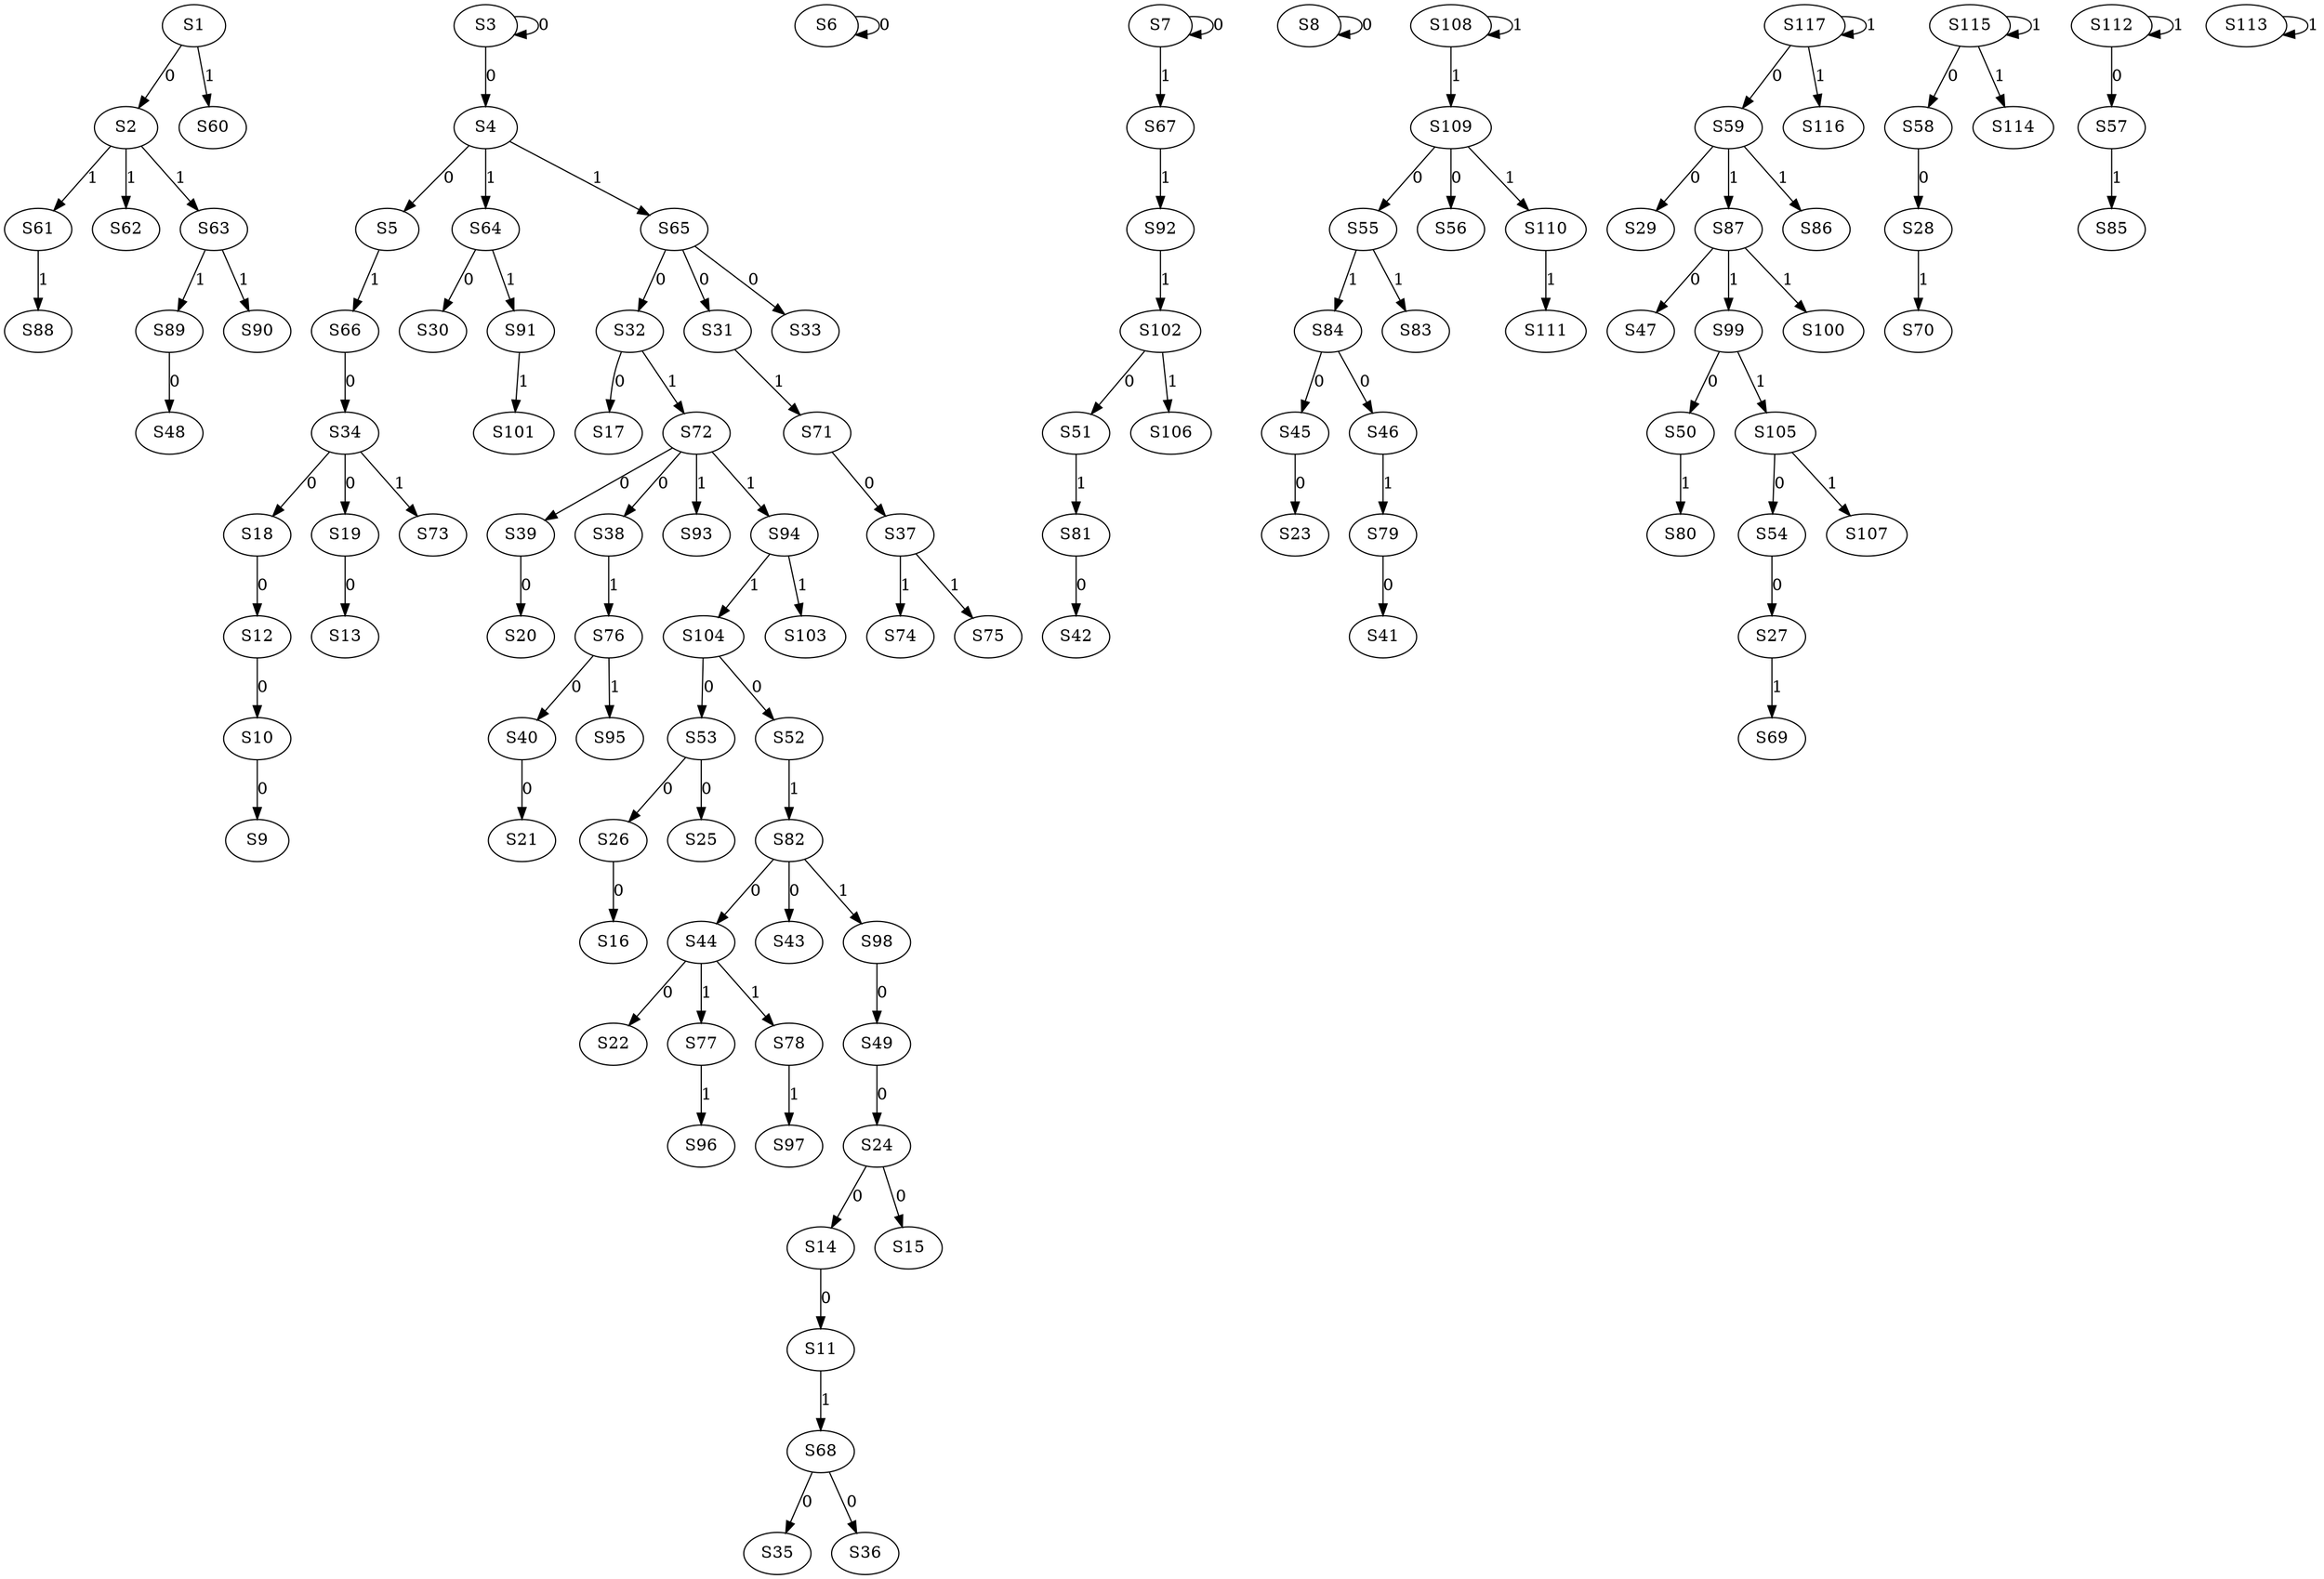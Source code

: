 strict digraph {
	S1 -> S2 [ label = 0 ];
	S3 -> S3 [ label = 0 ];
	S3 -> S4 [ label = 0 ];
	S4 -> S5 [ label = 0 ];
	S6 -> S6 [ label = 0 ];
	S7 -> S7 [ label = 0 ];
	S8 -> S8 [ label = 0 ];
	S10 -> S9 [ label = 0 ];
	S12 -> S10 [ label = 0 ];
	S14 -> S11 [ label = 0 ];
	S18 -> S12 [ label = 0 ];
	S19 -> S13 [ label = 0 ];
	S24 -> S14 [ label = 0 ];
	S24 -> S15 [ label = 0 ];
	S26 -> S16 [ label = 0 ];
	S32 -> S17 [ label = 0 ];
	S34 -> S18 [ label = 0 ];
	S34 -> S19 [ label = 0 ];
	S39 -> S20 [ label = 0 ];
	S40 -> S21 [ label = 0 ];
	S44 -> S22 [ label = 0 ];
	S45 -> S23 [ label = 0 ];
	S49 -> S24 [ label = 0 ];
	S53 -> S25 [ label = 0 ];
	S53 -> S26 [ label = 0 ];
	S54 -> S27 [ label = 0 ];
	S58 -> S28 [ label = 0 ];
	S59 -> S29 [ label = 0 ];
	S64 -> S30 [ label = 0 ];
	S65 -> S31 [ label = 0 ];
	S65 -> S32 [ label = 0 ];
	S65 -> S33 [ label = 0 ];
	S66 -> S34 [ label = 0 ];
	S68 -> S35 [ label = 0 ];
	S68 -> S36 [ label = 0 ];
	S71 -> S37 [ label = 0 ];
	S72 -> S38 [ label = 0 ];
	S72 -> S39 [ label = 0 ];
	S76 -> S40 [ label = 0 ];
	S79 -> S41 [ label = 0 ];
	S81 -> S42 [ label = 0 ];
	S82 -> S43 [ label = 0 ];
	S82 -> S44 [ label = 0 ];
	S84 -> S45 [ label = 0 ];
	S84 -> S46 [ label = 0 ];
	S87 -> S47 [ label = 0 ];
	S89 -> S48 [ label = 0 ];
	S98 -> S49 [ label = 0 ];
	S99 -> S50 [ label = 0 ];
	S102 -> S51 [ label = 0 ];
	S104 -> S52 [ label = 0 ];
	S104 -> S53 [ label = 0 ];
	S105 -> S54 [ label = 0 ];
	S109 -> S55 [ label = 0 ];
	S109 -> S56 [ label = 0 ];
	S112 -> S57 [ label = 0 ];
	S115 -> S58 [ label = 0 ];
	S117 -> S59 [ label = 0 ];
	S1 -> S60 [ label = 1 ];
	S2 -> S61 [ label = 1 ];
	S2 -> S62 [ label = 1 ];
	S2 -> S63 [ label = 1 ];
	S4 -> S64 [ label = 1 ];
	S4 -> S65 [ label = 1 ];
	S5 -> S66 [ label = 1 ];
	S7 -> S67 [ label = 1 ];
	S11 -> S68 [ label = 1 ];
	S27 -> S69 [ label = 1 ];
	S28 -> S70 [ label = 1 ];
	S31 -> S71 [ label = 1 ];
	S32 -> S72 [ label = 1 ];
	S34 -> S73 [ label = 1 ];
	S37 -> S74 [ label = 1 ];
	S37 -> S75 [ label = 1 ];
	S38 -> S76 [ label = 1 ];
	S44 -> S77 [ label = 1 ];
	S44 -> S78 [ label = 1 ];
	S46 -> S79 [ label = 1 ];
	S50 -> S80 [ label = 1 ];
	S51 -> S81 [ label = 1 ];
	S52 -> S82 [ label = 1 ];
	S55 -> S83 [ label = 1 ];
	S55 -> S84 [ label = 1 ];
	S57 -> S85 [ label = 1 ];
	S59 -> S86 [ label = 1 ];
	S59 -> S87 [ label = 1 ];
	S61 -> S88 [ label = 1 ];
	S63 -> S89 [ label = 1 ];
	S63 -> S90 [ label = 1 ];
	S64 -> S91 [ label = 1 ];
	S67 -> S92 [ label = 1 ];
	S72 -> S93 [ label = 1 ];
	S72 -> S94 [ label = 1 ];
	S76 -> S95 [ label = 1 ];
	S77 -> S96 [ label = 1 ];
	S78 -> S97 [ label = 1 ];
	S82 -> S98 [ label = 1 ];
	S87 -> S99 [ label = 1 ];
	S87 -> S100 [ label = 1 ];
	S91 -> S101 [ label = 1 ];
	S92 -> S102 [ label = 1 ];
	S94 -> S103 [ label = 1 ];
	S94 -> S104 [ label = 1 ];
	S99 -> S105 [ label = 1 ];
	S102 -> S106 [ label = 1 ];
	S105 -> S107 [ label = 1 ];
	S108 -> S108 [ label = 1 ];
	S108 -> S109 [ label = 1 ];
	S109 -> S110 [ label = 1 ];
	S110 -> S111 [ label = 1 ];
	S112 -> S112 [ label = 1 ];
	S113 -> S113 [ label = 1 ];
	S115 -> S114 [ label = 1 ];
	S115 -> S115 [ label = 1 ];
	S117 -> S116 [ label = 1 ];
	S117 -> S117 [ label = 1 ];
}